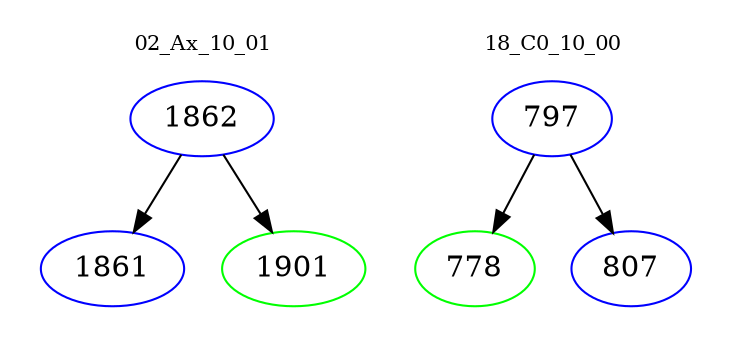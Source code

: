 digraph{
subgraph cluster_0 {
color = white
label = "02_Ax_10_01";
fontsize=10;
T0_1862 [label="1862", color="blue"]
T0_1862 -> T0_1861 [color="black"]
T0_1861 [label="1861", color="blue"]
T0_1862 -> T0_1901 [color="black"]
T0_1901 [label="1901", color="green"]
}
subgraph cluster_1 {
color = white
label = "18_C0_10_00";
fontsize=10;
T1_797 [label="797", color="blue"]
T1_797 -> T1_778 [color="black"]
T1_778 [label="778", color="green"]
T1_797 -> T1_807 [color="black"]
T1_807 [label="807", color="blue"]
}
}
